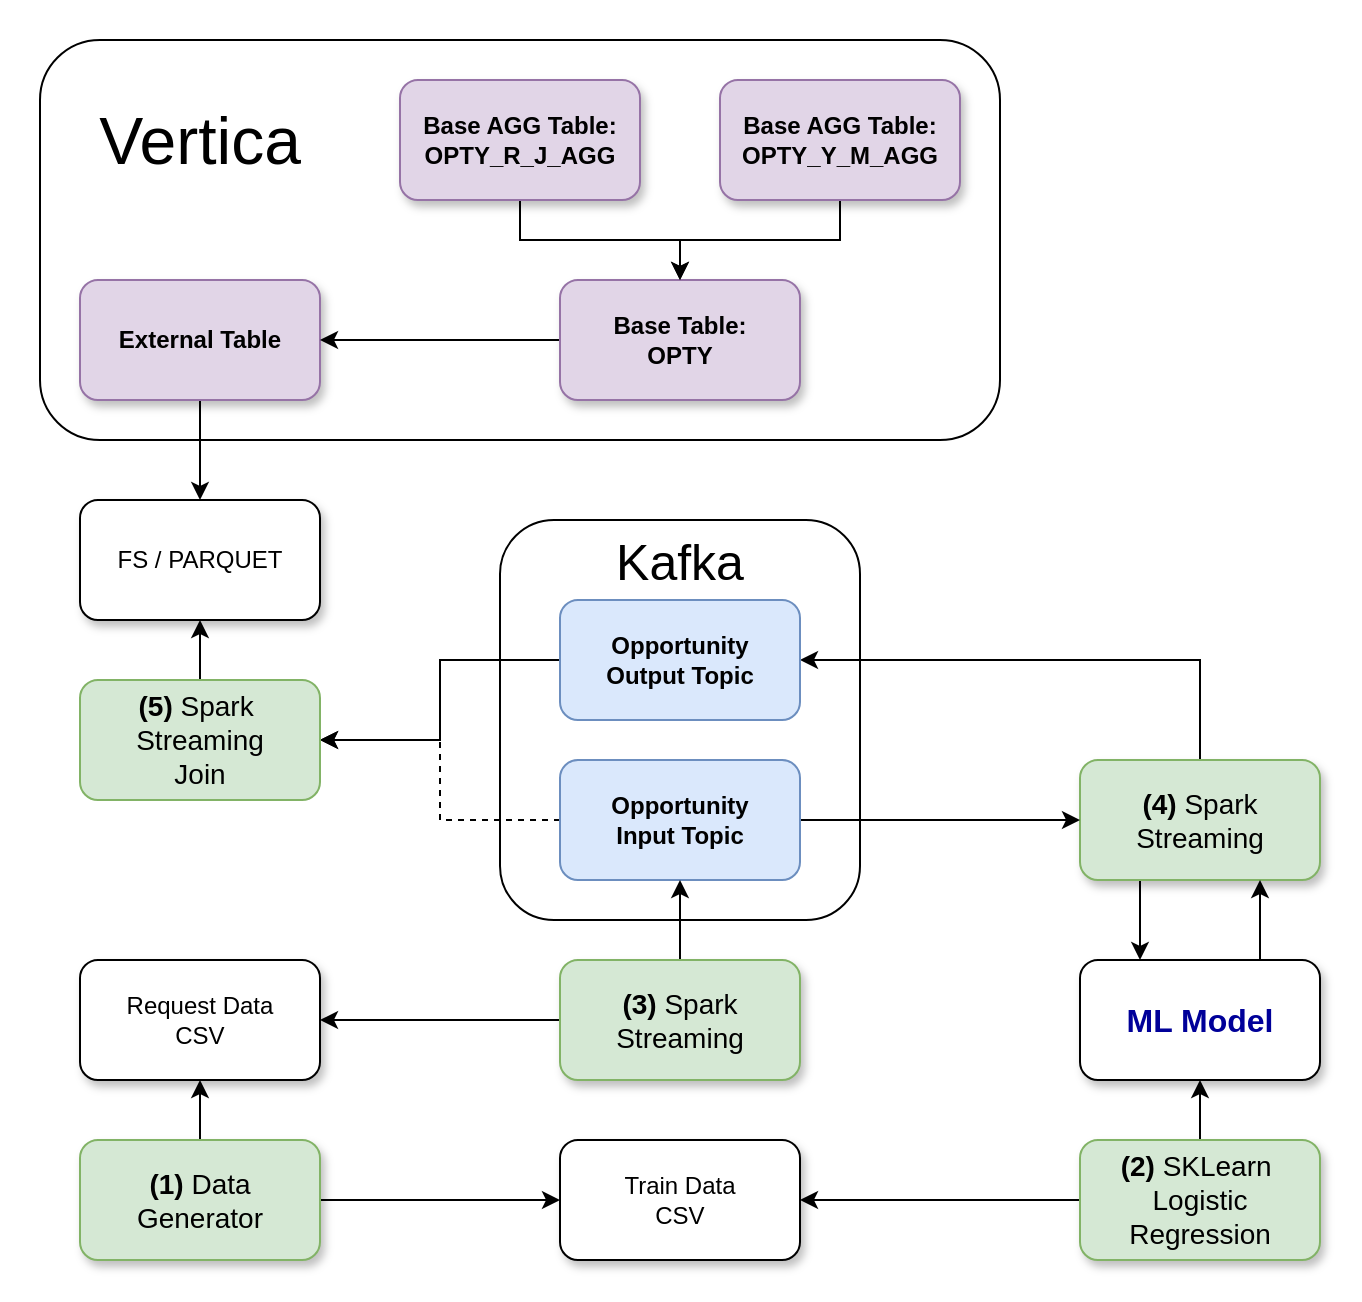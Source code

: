 <mxfile version="12.9.1" type="device"><diagram name="Page-1" id="c7558073-3199-34d8-9f00-42111426c3f3"><mxGraphModel dx="1422" dy="745" grid="1" gridSize="10" guides="1" tooltips="1" connect="1" arrows="1" fold="1" page="1" pageScale="1" pageWidth="826" pageHeight="1169" background="#ffffff" math="0" shadow="0"><root><mxCell id="0"/><mxCell id="1" parent="0"/><mxCell id="9r2EwPHsXH-lXZqjuztb-35" value="" style="rounded=0;whiteSpace=wrap;html=1;shadow=0;glass=0;fontSize=16;align=left;strokeColor=none;" vertex="1" parent="1"><mxGeometry x="80" y="120" width="680" height="650" as="geometry"/></mxCell><mxCell id="9r2EwPHsXH-lXZqjuztb-29" value="" style="rounded=1;whiteSpace=wrap;html=1;fontSize=33;verticalAlign=top;align=left;shadow=0;" vertex="1" parent="1"><mxGeometry x="100" y="140" width="480" height="200" as="geometry"/></mxCell><mxCell id="9r2EwPHsXH-lXZqjuztb-2" value="" style="rounded=1;whiteSpace=wrap;html=1;verticalAlign=top;fontSize=16;fontStyle=1;" vertex="1" parent="1"><mxGeometry x="330" y="380" width="180" height="200" as="geometry"/></mxCell><mxCell id="L6vwLU6ZQLawFVmIJwn_-102" value="" style="edgeStyle=orthogonalEdgeStyle;rounded=0;orthogonalLoop=1;jettySize=auto;html=1;fontStyle=1;fontSize=12;" parent="1" source="L6vwLU6ZQLawFVmIJwn_-97" target="L6vwLU6ZQLawFVmIJwn_-101" edge="1"><mxGeometry relative="1" as="geometry"/></mxCell><mxCell id="L6vwLU6ZQLawFVmIJwn_-141" value="" style="edgeStyle=orthogonalEdgeStyle;rounded=0;orthogonalLoop=1;jettySize=auto;html=1;entryX=1;entryY=0.5;entryDx=0;entryDy=0;fontStyle=1;fontSize=12;" parent="1" source="L6vwLU6ZQLawFVmIJwn_-97" target="L6vwLU6ZQLawFVmIJwn_-138" edge="1"><mxGeometry relative="1" as="geometry"><mxPoint x="460" y="670" as="targetPoint"/></mxGeometry></mxCell><mxCell id="L6vwLU6ZQLawFVmIJwn_-97" value="(2) &lt;span style=&quot;font-weight: normal&quot;&gt;SKLearn&amp;nbsp;&lt;br style=&quot;font-size: 14px&quot;&gt;Logistic&lt;br style=&quot;font-size: 14px&quot;&gt;Regression&lt;/span&gt;" style="rounded=1;whiteSpace=wrap;html=1;fillColor=#d5e8d4;strokeColor=#82b366;shadow=1;fontStyle=1;fontSize=14;" parent="1" vertex="1"><mxGeometry x="620" y="690" width="120" height="60" as="geometry"/></mxCell><mxCell id="L6vwLU6ZQLawFVmIJwn_-99" value="FS / PARQUET" style="rounded=1;whiteSpace=wrap;html=1;shadow=1;fontStyle=0;fontSize=12;" parent="1" vertex="1"><mxGeometry x="120" y="370" width="120" height="60" as="geometry"/></mxCell><mxCell id="L6vwLU6ZQLawFVmIJwn_-146" value="" style="edgeStyle=orthogonalEdgeStyle;rounded=0;orthogonalLoop=1;jettySize=auto;html=1;entryX=0.25;entryY=0;entryDx=0;entryDy=0;fontStyle=1;fontSize=12;exitX=0.25;exitY=1;exitDx=0;exitDy=0;" parent="1" source="L6vwLU6ZQLawFVmIJwn_-100" target="L6vwLU6ZQLawFVmIJwn_-101" edge="1"><mxGeometry relative="1" as="geometry"><mxPoint x="650" y="570" as="sourcePoint"/></mxGeometry></mxCell><mxCell id="H5wyjZ6kGzDite7E-cJy-3" value="" style="edgeStyle=orthogonalEdgeStyle;rounded=0;orthogonalLoop=1;jettySize=auto;html=1;exitX=0.5;exitY=0;exitDx=0;exitDy=0;entryX=1;entryY=0.5;entryDx=0;entryDy=0;fontStyle=1;fontSize=12;" parent="1" source="L6vwLU6ZQLawFVmIJwn_-100" target="H5wyjZ6kGzDite7E-cJy-1" edge="1"><mxGeometry relative="1" as="geometry"><mxPoint x="730" y="440" as="targetPoint"/></mxGeometry></mxCell><mxCell id="L6vwLU6ZQLawFVmIJwn_-100" value="(4)&amp;nbsp;&lt;span style=&quot;font-weight: normal&quot;&gt;Spark &lt;br style=&quot;font-size: 14px&quot;&gt;Streaming&lt;/span&gt;" style="rounded=1;whiteSpace=wrap;html=1;fillColor=#d5e8d4;strokeColor=#82b366;shadow=1;fontStyle=1;fontSize=14;" parent="1" vertex="1"><mxGeometry x="620" y="500" width="120" height="60" as="geometry"/></mxCell><mxCell id="L6vwLU6ZQLawFVmIJwn_-147" value="" style="edgeStyle=orthogonalEdgeStyle;rounded=0;orthogonalLoop=1;jettySize=auto;html=1;entryX=0.75;entryY=1;entryDx=0;entryDy=0;exitX=0.75;exitY=0;exitDx=0;exitDy=0;fontStyle=1;fontSize=12;" parent="1" source="L6vwLU6ZQLawFVmIJwn_-101" target="L6vwLU6ZQLawFVmIJwn_-100" edge="1"><mxGeometry relative="1" as="geometry"/></mxCell><mxCell id="L6vwLU6ZQLawFVmIJwn_-101" value="ML Model" style="rounded=1;whiteSpace=wrap;html=1;shadow=1;fontStyle=1;fontSize=16;fontColor=#000099;" parent="1" vertex="1"><mxGeometry x="620" y="600" width="120" height="60" as="geometry"/></mxCell><mxCell id="L6vwLU6ZQLawFVmIJwn_-116" value="" style="edgeStyle=orthogonalEdgeStyle;rounded=0;orthogonalLoop=1;jettySize=auto;html=1;fontStyle=1;fontSize=12;" parent="1" source="L6vwLU6ZQLawFVmIJwn_-110" target="L6vwLU6ZQLawFVmIJwn_-100" edge="1"><mxGeometry relative="1" as="geometry"/></mxCell><mxCell id="9r2EwPHsXH-lXZqjuztb-13" value="" style="edgeStyle=orthogonalEdgeStyle;rounded=0;orthogonalLoop=1;jettySize=auto;html=1;fontSize=16;entryX=1;entryY=0.5;entryDx=0;entryDy=0;dashed=1;" edge="1" parent="1" source="L6vwLU6ZQLawFVmIJwn_-110" target="9r2EwPHsXH-lXZqjuztb-3"><mxGeometry relative="1" as="geometry"><mxPoint x="280" y="540" as="targetPoint"/></mxGeometry></mxCell><mxCell id="L6vwLU6ZQLawFVmIJwn_-110" value="Opportunity &lt;br style=&quot;font-size: 12px&quot;&gt;Input Topic" style="rounded=1;whiteSpace=wrap;html=1;fontStyle=1;fontSize=12;fillColor=#dae8fc;strokeColor=#6c8ebf;" parent="1" vertex="1"><mxGeometry x="360" y="500" width="120" height="60" as="geometry"/></mxCell><mxCell id="L6vwLU6ZQLawFVmIJwn_-115" value="" style="edgeStyle=orthogonalEdgeStyle;rounded=0;orthogonalLoop=1;jettySize=auto;html=1;exitX=0.5;exitY=0;exitDx=0;exitDy=0;fontStyle=1;fontSize=12;" parent="1" source="L6vwLU6ZQLawFVmIJwn_-114" target="9r2EwPHsXH-lXZqjuztb-5" edge="1"><mxGeometry relative="1" as="geometry"/></mxCell><mxCell id="L6vwLU6ZQLawFVmIJwn_-139" value="" style="edgeStyle=orthogonalEdgeStyle;rounded=0;orthogonalLoop=1;jettySize=auto;html=1;entryX=0;entryY=0.5;entryDx=0;entryDy=0;exitX=1;exitY=0.5;exitDx=0;exitDy=0;fontStyle=1;fontSize=12;" parent="1" source="L6vwLU6ZQLawFVmIJwn_-114" target="L6vwLU6ZQLawFVmIJwn_-138" edge="1"><mxGeometry relative="1" as="geometry"/></mxCell><mxCell id="L6vwLU6ZQLawFVmIJwn_-114" value="(1) &lt;span style=&quot;font-weight: normal&quot;&gt;Data &lt;br style=&quot;font-size: 14px&quot;&gt;Generator&lt;/span&gt;" style="rounded=1;whiteSpace=wrap;html=1;fillColor=#d5e8d4;strokeColor=#82b366;shadow=1;fontStyle=1;fontSize=14;" parent="1" vertex="1"><mxGeometry x="120" y="690" width="120" height="60" as="geometry"/></mxCell><mxCell id="L6vwLU6ZQLawFVmIJwn_-138" value="Train Data&lt;br&gt;CSV" style="rounded=1;whiteSpace=wrap;html=1;shadow=1;fontStyle=0;fontSize=12;" parent="1" vertex="1"><mxGeometry x="360" y="690" width="120" height="60" as="geometry"/></mxCell><mxCell id="L6vwLU6ZQLawFVmIJwn_-127" value="" style="edgeStyle=orthogonalEdgeStyle;rounded=0;orthogonalLoop=1;jettySize=auto;html=1;fontStyle=1;fontSize=12;entryX=0.5;entryY=0;entryDx=0;entryDy=0;" parent="1" source="L6vwLU6ZQLawFVmIJwn_-126" target="L6vwLU6ZQLawFVmIJwn_-99" edge="1"><mxGeometry relative="1" as="geometry"/></mxCell><mxCell id="L6vwLU6ZQLawFVmIJwn_-126" value="External Table" style="rounded=1;whiteSpace=wrap;html=1;fontStyle=1;fontSize=12;fillColor=#e1d5e7;strokeColor=#9673a6;shadow=1;" parent="1" vertex="1"><mxGeometry x="120" y="260" width="120" height="60" as="geometry"/></mxCell><mxCell id="9r2EwPHsXH-lXZqjuztb-24" style="edgeStyle=orthogonalEdgeStyle;rounded=0;orthogonalLoop=1;jettySize=auto;html=1;exitX=0;exitY=0.5;exitDx=0;exitDy=0;entryX=1;entryY=0.5;entryDx=0;entryDy=0;fontSize=14;" edge="1" parent="1" source="9r2EwPHsXH-lXZqjuztb-22" target="L6vwLU6ZQLawFVmIJwn_-126"><mxGeometry relative="1" as="geometry"/></mxCell><mxCell id="9r2EwPHsXH-lXZqjuztb-22" value="Base Table:&lt;br&gt;OPTY" style="rounded=1;whiteSpace=wrap;html=1;fontStyle=1;fontSize=12;fillColor=#e1d5e7;strokeColor=#9673a6;shadow=1;" vertex="1" parent="1"><mxGeometry x="360" y="260" width="120" height="60" as="geometry"/></mxCell><mxCell id="9r2EwPHsXH-lXZqjuztb-9" value="" style="edgeStyle=orthogonalEdgeStyle;rounded=0;orthogonalLoop=1;jettySize=auto;html=1;fontSize=16;entryX=1;entryY=0.5;entryDx=0;entryDy=0;" edge="1" parent="1" source="H5wyjZ6kGzDite7E-cJy-1" target="9r2EwPHsXH-lXZqjuztb-3"><mxGeometry relative="1" as="geometry"><mxPoint x="280" y="450" as="targetPoint"/></mxGeometry></mxCell><mxCell id="H5wyjZ6kGzDite7E-cJy-1" value="Opportunity&lt;br style=&quot;font-size: 12px&quot;&gt;Output Topic" style="rounded=1;whiteSpace=wrap;html=1;fontStyle=1;fontSize=12;fillColor=#dae8fc;strokeColor=#6c8ebf;" parent="1" vertex="1"><mxGeometry x="360" y="420" width="120" height="60" as="geometry"/></mxCell><mxCell id="9r2EwPHsXH-lXZqjuztb-21" value="" style="edgeStyle=orthogonalEdgeStyle;rounded=0;orthogonalLoop=1;jettySize=auto;html=1;fontSize=16;entryX=0.5;entryY=1;entryDx=0;entryDy=0;" edge="1" parent="1" source="9r2EwPHsXH-lXZqjuztb-3" target="L6vwLU6ZQLawFVmIJwn_-99"><mxGeometry relative="1" as="geometry"><mxPoint x="40" y="490" as="targetPoint"/></mxGeometry></mxCell><mxCell id="9r2EwPHsXH-lXZqjuztb-3" value="&lt;b&gt;(5)&lt;/b&gt; Spark&amp;nbsp;&lt;br style=&quot;font-size: 14px&quot;&gt;Streaming &lt;br&gt;Join" style="rounded=1;whiteSpace=wrap;html=1;fontStyle=0;fontSize=14;fillColor=#d5e8d4;strokeColor=#82b366;" vertex="1" parent="1"><mxGeometry x="120" y="460" width="120" height="60" as="geometry"/></mxCell><mxCell id="9r2EwPHsXH-lXZqjuztb-5" value="Request Data&lt;br&gt;CSV" style="rounded=1;whiteSpace=wrap;html=1;shadow=1;fontStyle=0;fontSize=12;" vertex="1" parent="1"><mxGeometry x="120" y="600" width="120" height="60" as="geometry"/></mxCell><mxCell id="9r2EwPHsXH-lXZqjuztb-18" value="" style="edgeStyle=orthogonalEdgeStyle;rounded=0;orthogonalLoop=1;jettySize=auto;html=1;fontSize=16;entryX=1;entryY=0.5;entryDx=0;entryDy=0;" edge="1" parent="1" source="9r2EwPHsXH-lXZqjuztb-14" target="9r2EwPHsXH-lXZqjuztb-5"><mxGeometry relative="1" as="geometry"><mxPoint x="280" y="640" as="targetPoint"/></mxGeometry></mxCell><mxCell id="9r2EwPHsXH-lXZqjuztb-19" value="" style="edgeStyle=orthogonalEdgeStyle;rounded=0;orthogonalLoop=1;jettySize=auto;html=1;fontSize=16;" edge="1" parent="1" source="9r2EwPHsXH-lXZqjuztb-14" target="L6vwLU6ZQLawFVmIJwn_-110"><mxGeometry relative="1" as="geometry"/></mxCell><mxCell id="9r2EwPHsXH-lXZqjuztb-14" value="(3) &lt;span style=&quot;font-weight: normal&quot;&gt;Spark &lt;br style=&quot;font-size: 14px&quot;&gt;Streaming&lt;/span&gt;" style="rounded=1;whiteSpace=wrap;html=1;fillColor=#d5e8d4;strokeColor=#82b366;shadow=1;fontStyle=1;fontSize=14;" vertex="1" parent="1"><mxGeometry x="360" y="600" width="120" height="60" as="geometry"/></mxCell><mxCell id="9r2EwPHsXH-lXZqjuztb-28" value="" style="edgeStyle=orthogonalEdgeStyle;rounded=0;orthogonalLoop=1;jettySize=auto;html=1;fontSize=14;entryX=0.5;entryY=0;entryDx=0;entryDy=0;exitX=0.5;exitY=1;exitDx=0;exitDy=0;" edge="1" parent="1" source="9r2EwPHsXH-lXZqjuztb-25" target="9r2EwPHsXH-lXZqjuztb-22"><mxGeometry relative="1" as="geometry"/></mxCell><mxCell id="9r2EwPHsXH-lXZqjuztb-25" value="Base AGG Table:&lt;br&gt;OPTY_R_J_AGG" style="rounded=1;whiteSpace=wrap;html=1;fontStyle=1;fontSize=12;fillColor=#e1d5e7;strokeColor=#9673a6;shadow=1;glass=0;" vertex="1" parent="1"><mxGeometry x="280" y="160" width="120" height="60" as="geometry"/></mxCell><mxCell id="9r2EwPHsXH-lXZqjuztb-27" value="" style="edgeStyle=orthogonalEdgeStyle;rounded=0;orthogonalLoop=1;jettySize=auto;html=1;fontSize=14;" edge="1" parent="1" source="9r2EwPHsXH-lXZqjuztb-26" target="9r2EwPHsXH-lXZqjuztb-22"><mxGeometry relative="1" as="geometry"/></mxCell><mxCell id="9r2EwPHsXH-lXZqjuztb-26" value="Base AGG Table:&lt;br&gt;OPTY_Y_M_AGG" style="rounded=1;whiteSpace=wrap;html=1;fontStyle=1;fontSize=12;fillColor=#e1d5e7;strokeColor=#9673a6;shadow=1;" vertex="1" parent="1"><mxGeometry x="440" y="160" width="120" height="60" as="geometry"/></mxCell><mxCell id="9r2EwPHsXH-lXZqjuztb-30" value="Vertica" style="text;html=1;strokeColor=none;fillColor=none;align=center;verticalAlign=middle;whiteSpace=wrap;rounded=0;shadow=0;glass=0;fontSize=33;" vertex="1" parent="1"><mxGeometry x="160" y="180" width="40" height="20" as="geometry"/></mxCell><mxCell id="9r2EwPHsXH-lXZqjuztb-33" value="Kafka" style="text;html=1;strokeColor=none;fillColor=none;align=center;verticalAlign=middle;whiteSpace=wrap;rounded=0;shadow=0;glass=0;fontSize=25;" vertex="1" parent="1"><mxGeometry x="400" y="390" width="40" height="20" as="geometry"/></mxCell></root></mxGraphModel></diagram></mxfile>